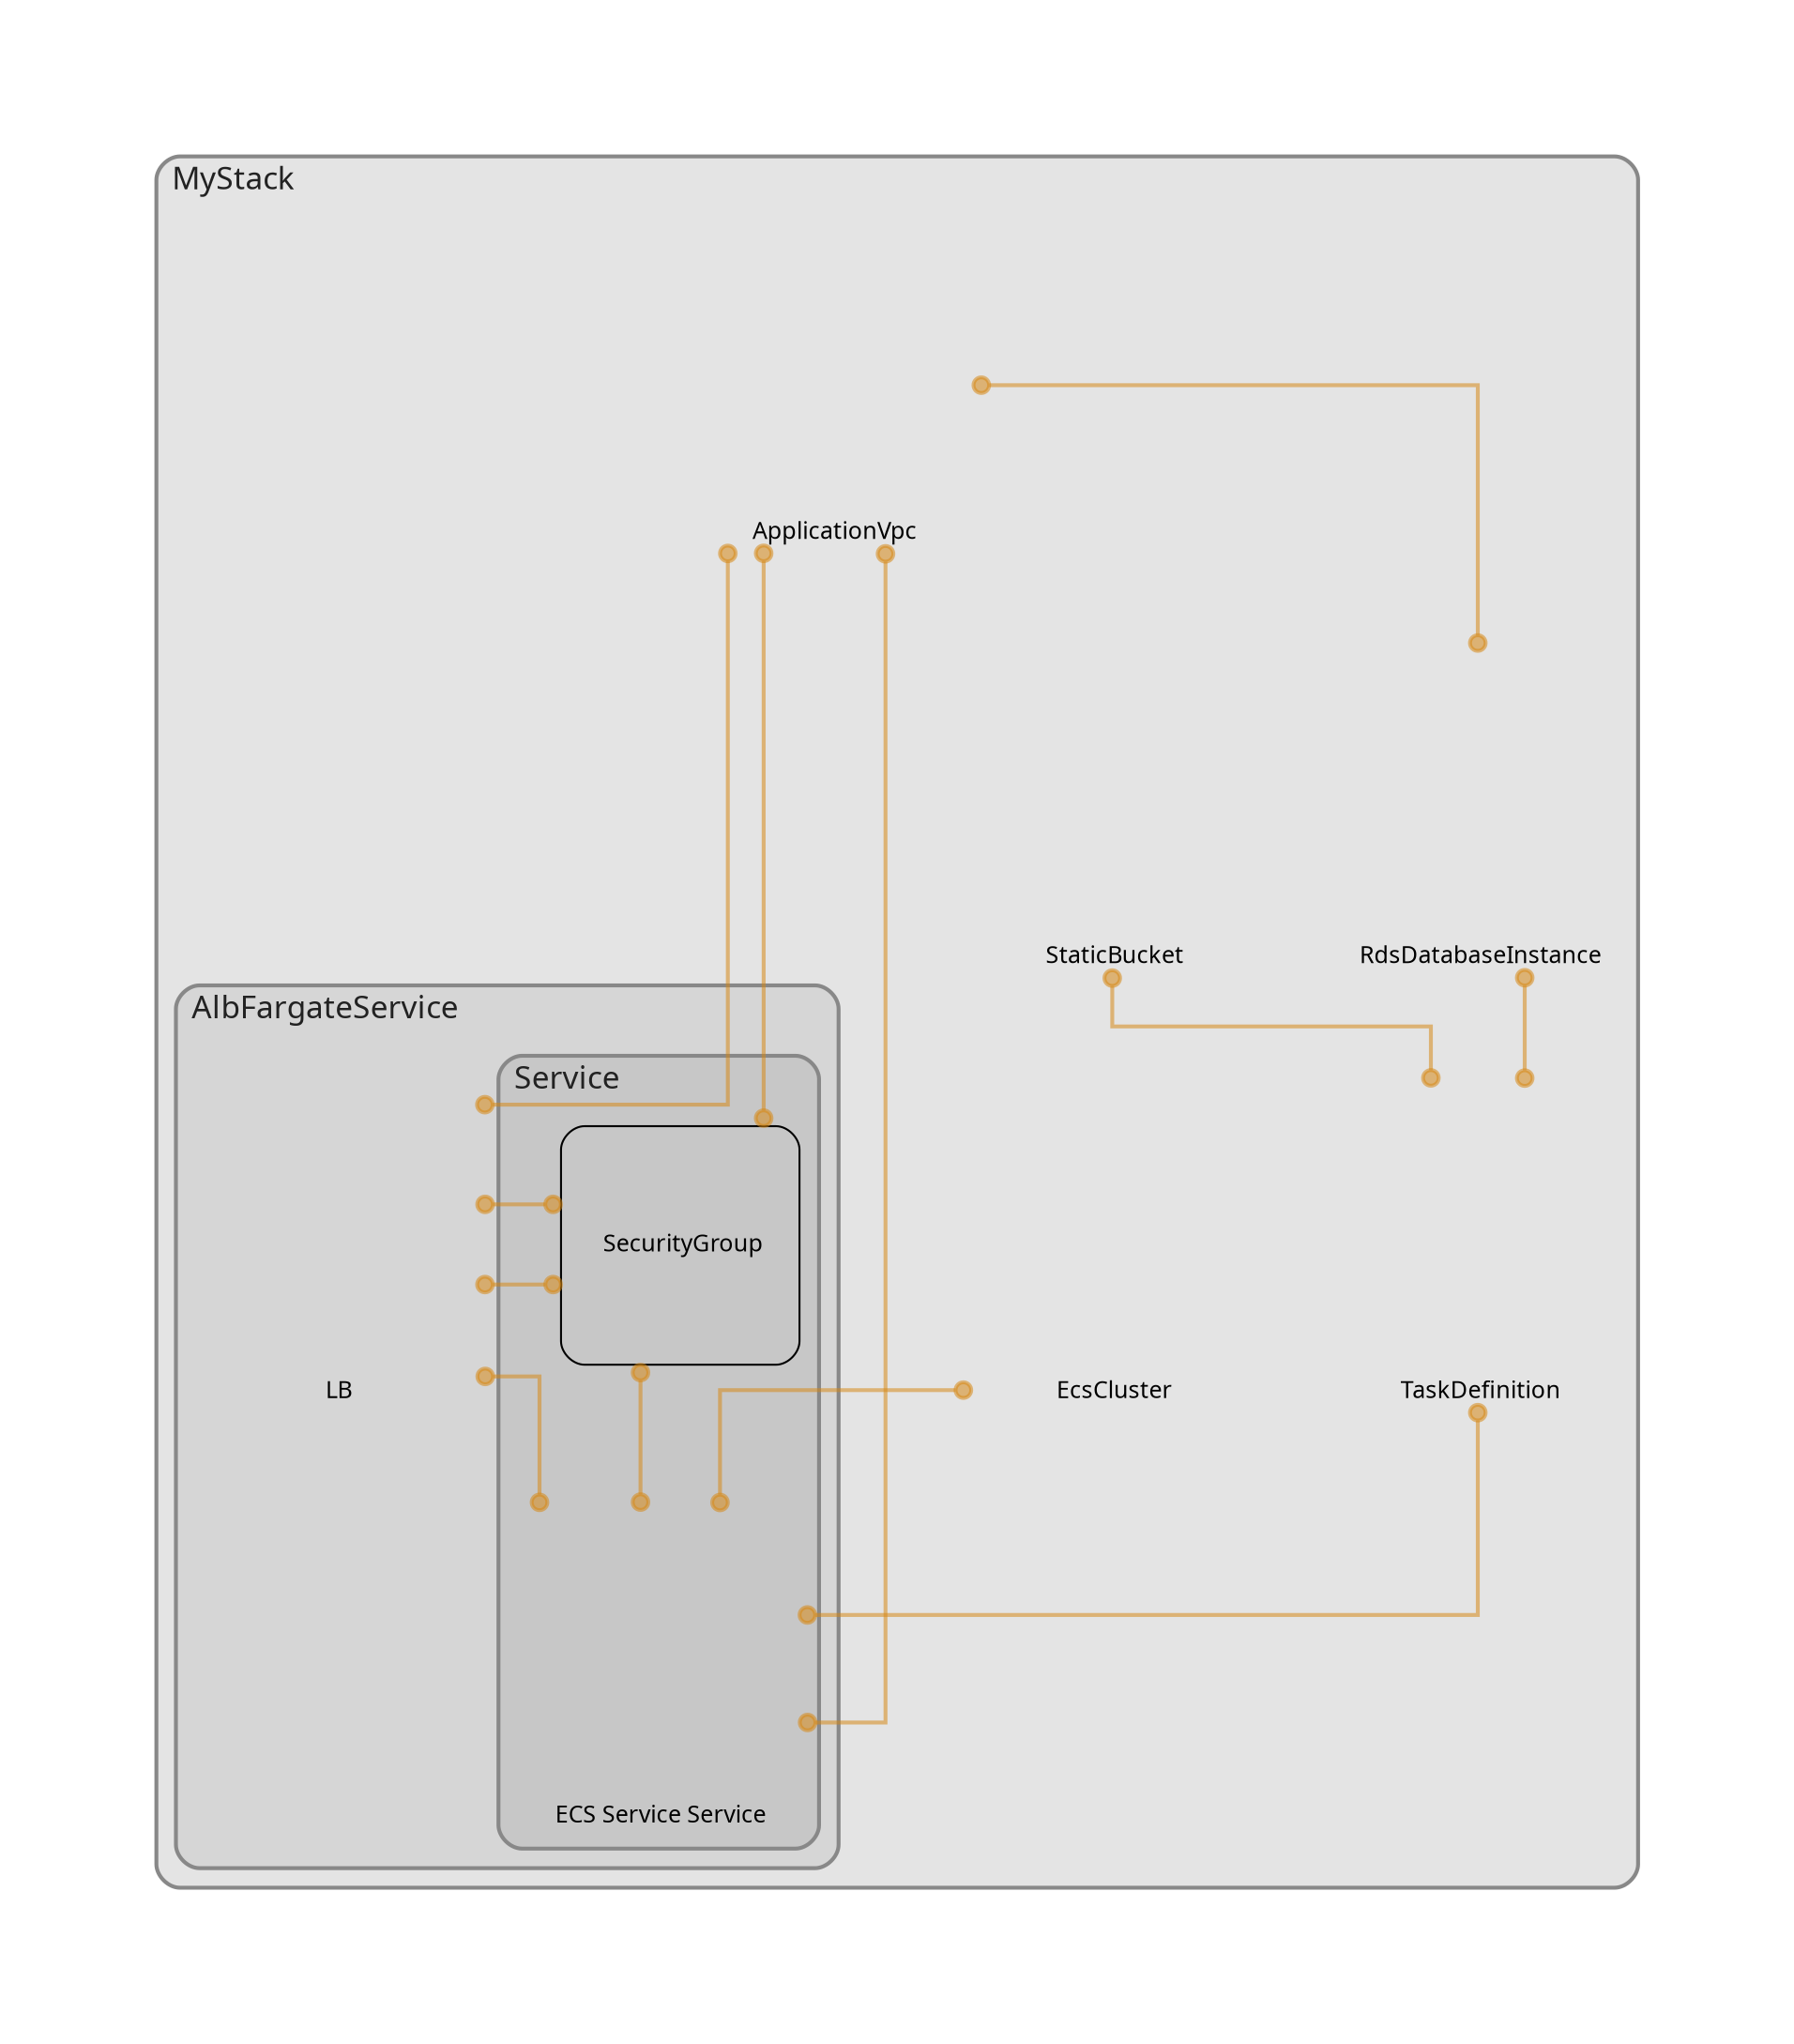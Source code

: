 digraph "Diagram" {
  splines = "ortho";
  pad = "1.0";
  nodesep = "0.60";
  ranksep = "0.75";
  fontname = "Sans-Serif";
  fontsize = "15";
  dpi = "200";
  rankdir = "BT";
  compound = "true";
  fontcolor = "#222222";
  edge [
    color = "#D5871488",
    penwidth = 2,
    arrowhead = "dot",
    arrowtail = "dot",
  ];
  node [
    shape = "box",
    style = "rounded",
    fixedsize = true,
    width = 1.7,
    height = 1.7,
    labelloc = "c",
    imagescale = true,
    fontname = "Sans-Serif",
    fontsize = 8,
    margin = 8,
  ];
  subgraph "MyStack" {
    subgraph "cluster-SubGraph.MyStack" {
      graph [
        label = "MyStack",
        labelloc = "b",
        labeljust = "l",
        margin = "10",
        fontsize = "16",
        penwidth = "2",
        pencolor = "#888888",
        style = "filled,rounded",
        fillcolor = "#e4e4e4",
      ];
      "MyStack/ApplicationVpc" [
        label = " ApplicationVpc",
        fontsize = 12,
        image = "/home/brian/.npm/_npx/b98735c91b702b55/node_modules/cdk-dia/icons/aws/Service/Arch_Networking-Content/64/Arch_Amazon-Virtual-Private-Cloud_64@5x.png",
        imagescale = "true",
        imagepos = "tc",
        penwidth = "0",
        shape = "node",
        fixedsize = "true",
        labelloc = "b",
        width = 2,
        height = 2.266,
      ];
      "MyStack/StaticBucket" [
        label = " StaticBucket",
        fontsize = 12,
        image = "/home/brian/.npm/_npx/b98735c91b702b55/node_modules/cdk-dia/icons/aws/Service/Arch_Storage/64/Arch_Amazon-S3-Standard_64@5x.png",
        imagescale = "true",
        imagepos = "tc",
        penwidth = "0",
        shape = "node",
        fixedsize = "true",
        labelloc = "b",
        width = 2,
        height = 2.266,
      ];
      "MyStack/EcsCluster" [
        label = " EcsCluster",
        fontsize = 12,
        image = "/home/brian/.npm/_npx/b98735c91b702b55/node_modules/cdk-dia/icons/aws/Service/Arch_Compute/64/Arch_Amazon-Elastic-Container-Service_64@5x.png",
        imagescale = "true",
        imagepos = "tc",
        penwidth = "0",
        shape = "node",
        fixedsize = "true",
        labelloc = "b",
        width = 2,
        height = 2.266,
      ];
      "MyStack/TaskDefinition" [
        label = " TaskDefinition",
        fontsize = 12,
        image = "/home/brian/.npm/_npx/b98735c91b702b55/node_modules/cdk-dia/icons/aws/Resource/Res_Containers/Res_48_Dark/Res_Amazon-Elastic-Container-Service_Task_48_Dark_gen.png",
        imagescale = "true",
        imagepos = "tc",
        penwidth = "0",
        shape = "node",
        fixedsize = "true",
        labelloc = "b",
        width = 2,
        height = 2.266,
      ];
      "MyStack/RdsDatabaseInstance" [
        label = " RdsDatabaseInstance",
        fontsize = 12,
        image = "/home/brian/.npm/_npx/b98735c91b702b55/node_modules/cdk-dia/icons/aws/Resource/Res_Compute/Res_48_Dark/Res_Amazon-EC2_M5-Instance_48_Dark.png",
        imagescale = "true",
        imagepos = "tc",
        penwidth = "0",
        shape = "node",
        fixedsize = "true",
        labelloc = "b",
        width = 2,
        height = 2.266,
      ];
      subgraph "cluster-SubGraph.AlbFargateService" {
        graph [
          label = "AlbFargateService",
          labelloc = "b",
          labeljust = "l",
          margin = "10",
          fontsize = "16",
          penwidth = "2",
          pencolor = "#888888",
          style = "filled,rounded",
          fillcolor = "#d6d6d6",
        ];
        "MyStack/AlbFargateService/LB" [
          label = " LB",
          fontsize = 12,
          image = "/home/brian/.npm/_npx/b98735c91b702b55/node_modules/cdk-dia/icons/aws/Service/Arch_Networking-Content/64/Arch_Elastic-Load-Balancing_64@5x.png",
          imagescale = "true",
          imagepos = "tc",
          penwidth = "0",
          shape = "node",
          fixedsize = "true",
          labelloc = "b",
          width = 2,
          height = 2.266,
        ];
        subgraph "cluster-SubGraph.Service" {
          graph [
            label = "Service",
            labelloc = "b",
            labeljust = "l",
            margin = "10",
            fontsize = "16",
            penwidth = "2",
            pencolor = "#888888",
            style = "filled,rounded",
            fillcolor = "#c7c7c7",
          ];
          "MyStack/AlbFargateService/Service/Service" [
            label = " ECS Service Service",
            fontsize = 12,
            image = "/home/brian/.npm/_npx/b98735c91b702b55/node_modules/cdk-dia/icons/aws/Resource/Res_Containers/Res_48_Dark/Res_Amazon-Elastic-Container-Service_Service_48_Dark_gen.png",
            imagescale = "true",
            imagepos = "tc",
            penwidth = "0",
            shape = "node",
            fixedsize = "true",
            labelloc = "b",
            width = 2,
            height = 2.266,
          ];
          "MyStack/AlbFargateService/Service/SecurityGroup" [
            label = " SecurityGroup",
            fontsize = 12,
          ];
        }
      }
    }
  }
  "MyStack/TaskDefinition" -> "MyStack/StaticBucket" [
    dir = "both",
  ];
  "MyStack/TaskDefinition" -> "MyStack/RdsDatabaseInstance" [
    dir = "both",
  ];
  "MyStack/RdsDatabaseInstance" -> "MyStack/ApplicationVpc" [
    dir = "both",
  ];
  "MyStack/AlbFargateService/LB" -> "MyStack/ApplicationVpc" [
    dir = "both",
  ];
  "MyStack/AlbFargateService/LB" -> "MyStack/AlbFargateService/Service/SecurityGroup" [
    dir = "both",
  ];
  "MyStack/AlbFargateService/Service/Service" -> "MyStack/ApplicationVpc" [
    dir = "both",
  ];
  "MyStack/AlbFargateService/Service/Service" -> "MyStack/EcsCluster" [
    dir = "both",
  ];
  "MyStack/AlbFargateService/Service/Service" -> "MyStack/TaskDefinition" [
    dir = "both",
  ];
  "MyStack/AlbFargateService/Service/Service" -> "MyStack/AlbFargateService/LB" [
    dir = "both",
  ];
  "MyStack/AlbFargateService/Service/Service" -> "MyStack/AlbFargateService/Service/SecurityGroup" [
    dir = "both",
  ];
  "MyStack/AlbFargateService/Service/SecurityGroup" -> "MyStack/ApplicationVpc" [
    dir = "both",
  ];
  "MyStack/AlbFargateService/Service/SecurityGroup" -> "MyStack/AlbFargateService/LB" [
    dir = "both",
  ];
}